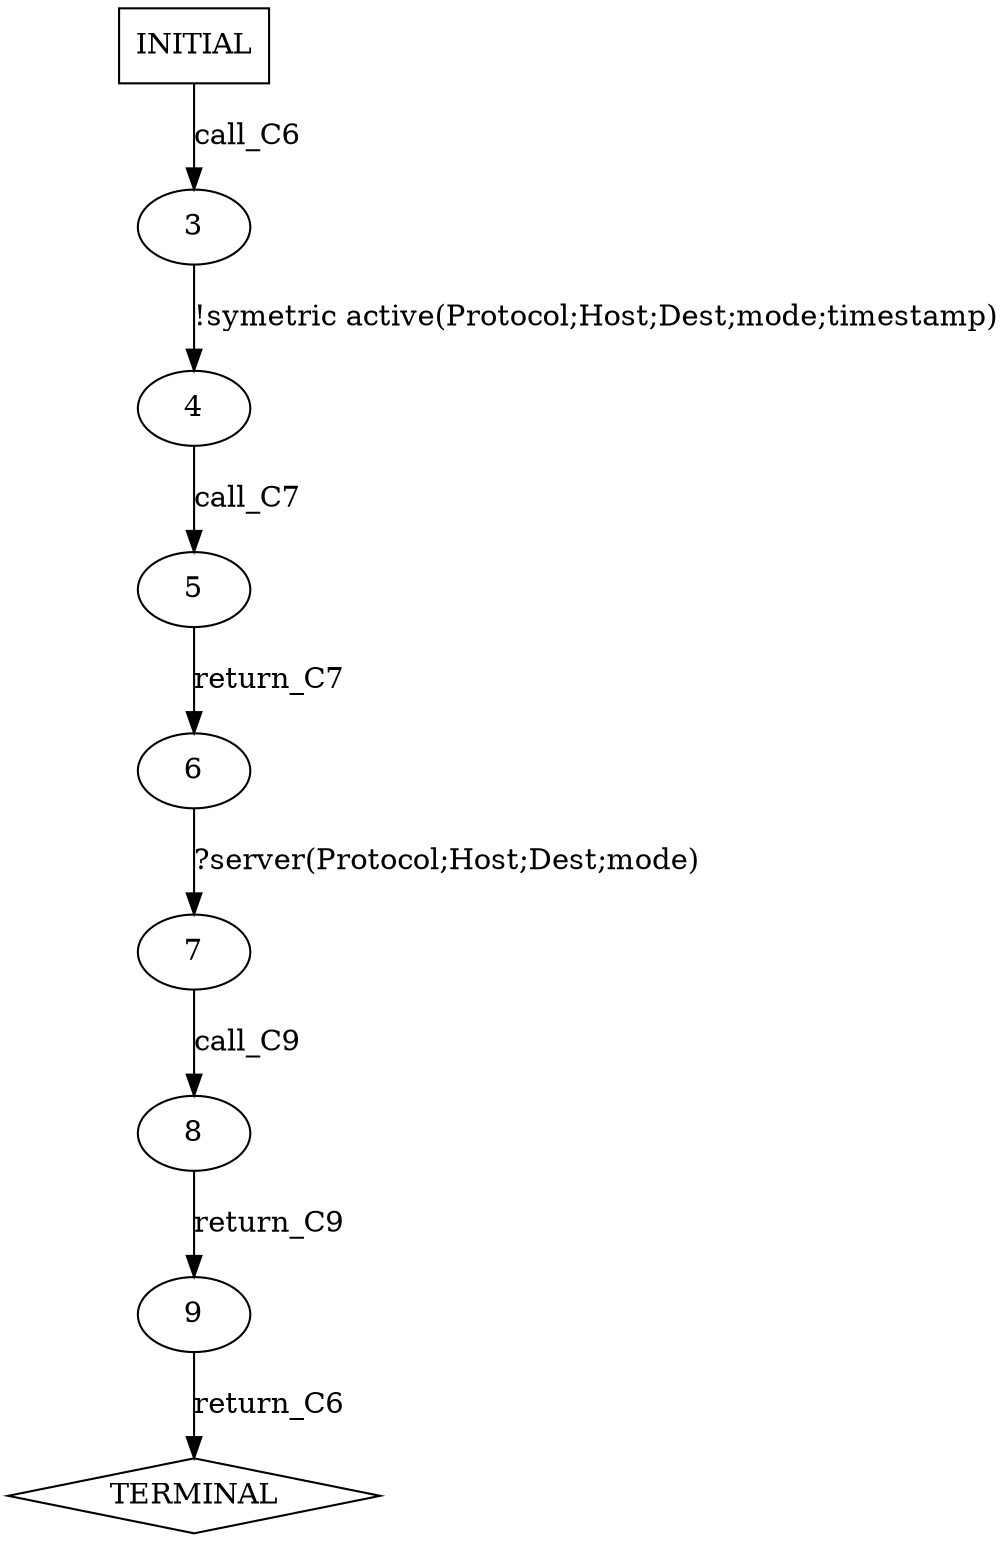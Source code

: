 digraph G {
  0 [label="INITIAL",shape=box];
  1 [label="TERMINAL",shape=diamond];
  3 [label="3"];
  4 [label="4"];
  5 [label="5"];
  6 [label="6"];
  7 [label="7"];
  8 [label="8"];
  9 [label="9"];
0->3  [label="call_C6"];
3->4 [label="!symetric active(Protocol;Host;Dest;mode;timestamp)"];
4->5  [label="call_C7"];
5->6  [label="return_C7"];
6->7 [label="?server(Protocol;Host;Dest;mode)"];
7->8  [label="call_C9"];
8->9  [label="return_C9"];
9->1  [label="return_C6"];
}
